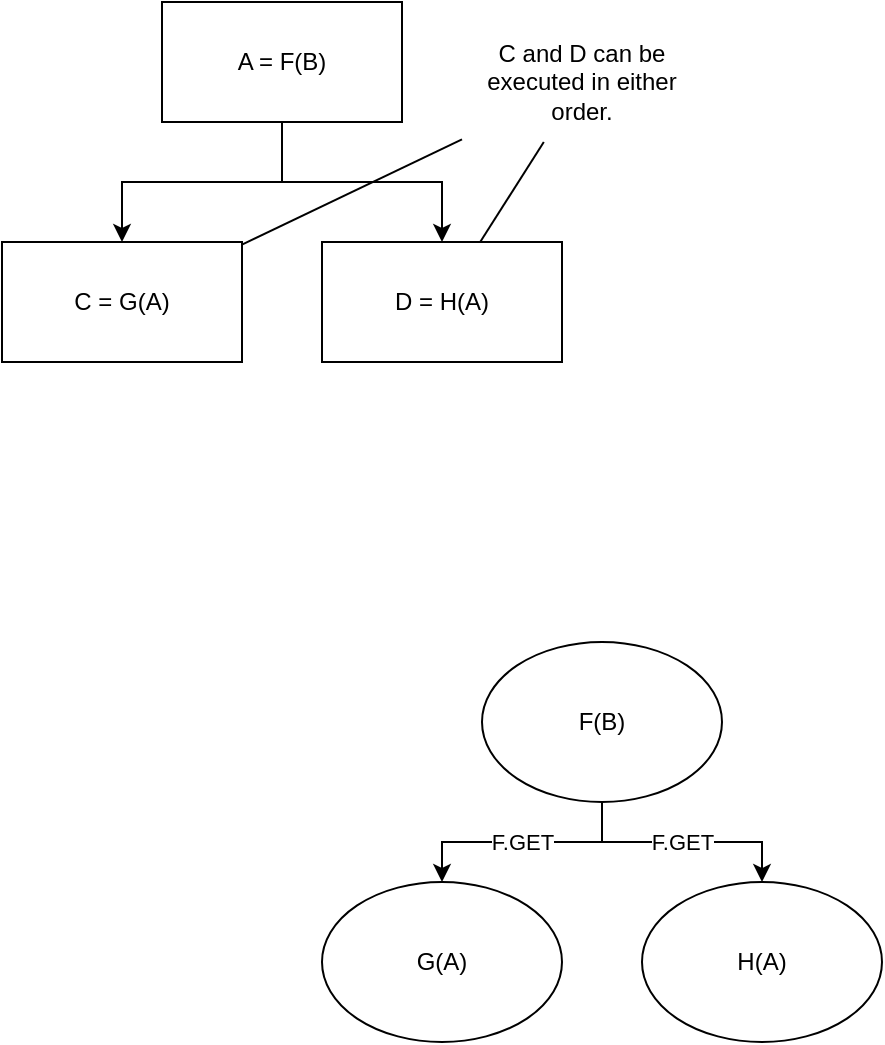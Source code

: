 <mxfile version="14.2.4" type="device"><diagram id="XaT8MGGBAPmY7rIO3RGB" name="Page-1"><mxGraphModel dx="1182" dy="772" grid="1" gridSize="10" guides="1" tooltips="1" connect="1" arrows="1" fold="1" page="1" pageScale="1" pageWidth="827" pageHeight="1169" math="0" shadow="0"><root><mxCell id="0"/><mxCell id="1" parent="0"/><mxCell id="USdK-Evq45dbTPN5TDO2-7" value="" style="endArrow=none;html=1;" edge="1" parent="1" source="USdK-Evq45dbTPN5TDO2-2" target="USdK-Evq45dbTPN5TDO2-6"><mxGeometry width="50" height="50" relative="1" as="geometry"><mxPoint x="180" y="320" as="sourcePoint"/><mxPoint x="230" y="270" as="targetPoint"/></mxGeometry></mxCell><mxCell id="USdK-Evq45dbTPN5TDO2-4" style="edgeStyle=orthogonalEdgeStyle;rounded=0;orthogonalLoop=1;jettySize=auto;html=1;" edge="1" parent="1" source="USdK-Evq45dbTPN5TDO2-1" target="USdK-Evq45dbTPN5TDO2-2"><mxGeometry relative="1" as="geometry"/></mxCell><mxCell id="USdK-Evq45dbTPN5TDO2-5" style="edgeStyle=orthogonalEdgeStyle;rounded=0;orthogonalLoop=1;jettySize=auto;html=1;" edge="1" parent="1" source="USdK-Evq45dbTPN5TDO2-1" target="USdK-Evq45dbTPN5TDO2-3"><mxGeometry relative="1" as="geometry"/></mxCell><mxCell id="USdK-Evq45dbTPN5TDO2-1" value="A = F(B)" style="rounded=0;whiteSpace=wrap;html=1;" vertex="1" parent="1"><mxGeometry x="160" y="40" width="120" height="60" as="geometry"/></mxCell><mxCell id="USdK-Evq45dbTPN5TDO2-2" value="C = G(A)" style="rounded=0;whiteSpace=wrap;html=1;" vertex="1" parent="1"><mxGeometry x="80" y="160" width="120" height="60" as="geometry"/></mxCell><mxCell id="USdK-Evq45dbTPN5TDO2-3" value="D = H(A)" style="rounded=0;whiteSpace=wrap;html=1;" vertex="1" parent="1"><mxGeometry x="240" y="160" width="120" height="60" as="geometry"/></mxCell><mxCell id="USdK-Evq45dbTPN5TDO2-6" value="C and D can be executed in either order." style="text;html=1;strokeColor=none;fillColor=none;align=center;verticalAlign=middle;whiteSpace=wrap;rounded=0;" vertex="1" parent="1"><mxGeometry x="310" y="50" width="120" height="60" as="geometry"/></mxCell><mxCell id="USdK-Evq45dbTPN5TDO2-8" value="" style="endArrow=none;html=1;" edge="1" parent="1" source="USdK-Evq45dbTPN5TDO2-3" target="USdK-Evq45dbTPN5TDO2-6"><mxGeometry width="50" height="50" relative="1" as="geometry"><mxPoint x="390" y="280" as="sourcePoint"/><mxPoint x="440" y="230" as="targetPoint"/></mxGeometry></mxCell><mxCell id="USdK-Evq45dbTPN5TDO2-13" value="F.GET" style="edgeStyle=orthogonalEdgeStyle;rounded=0;orthogonalLoop=1;jettySize=auto;html=1;" edge="1" parent="1" source="USdK-Evq45dbTPN5TDO2-10" target="USdK-Evq45dbTPN5TDO2-11"><mxGeometry relative="1" as="geometry"/></mxCell><mxCell id="USdK-Evq45dbTPN5TDO2-14" value="F.GET" style="edgeStyle=orthogonalEdgeStyle;rounded=0;orthogonalLoop=1;jettySize=auto;html=1;" edge="1" parent="1" source="USdK-Evq45dbTPN5TDO2-10" target="USdK-Evq45dbTPN5TDO2-12"><mxGeometry relative="1" as="geometry"/></mxCell><mxCell id="USdK-Evq45dbTPN5TDO2-10" value="F(B)" style="ellipse;whiteSpace=wrap;html=1;" vertex="1" parent="1"><mxGeometry x="320" y="360" width="120" height="80" as="geometry"/></mxCell><mxCell id="USdK-Evq45dbTPN5TDO2-11" value="H(A)" style="ellipse;whiteSpace=wrap;html=1;" vertex="1" parent="1"><mxGeometry x="400" y="480" width="120" height="80" as="geometry"/></mxCell><mxCell id="USdK-Evq45dbTPN5TDO2-12" value="G(A)" style="ellipse;whiteSpace=wrap;html=1;" vertex="1" parent="1"><mxGeometry x="240" y="480" width="120" height="80" as="geometry"/></mxCell></root></mxGraphModel></diagram></mxfile>